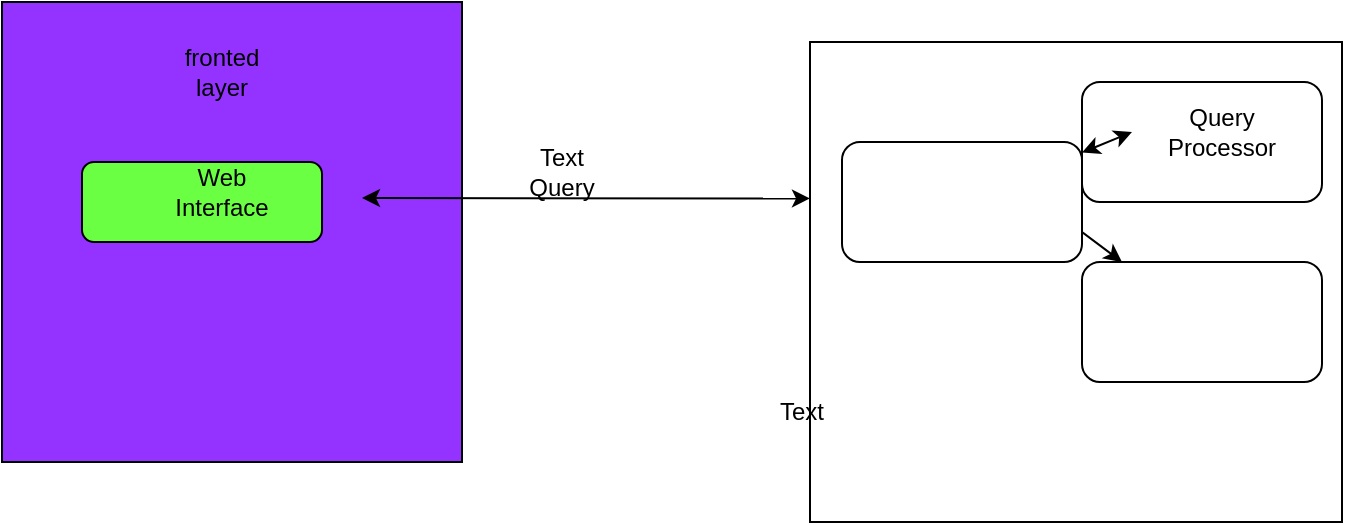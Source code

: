 <mxfile version="26.0.13">
  <diagram name="Page-1" id="6saZNYcrLodcOuAmdLzd">
    <mxGraphModel dx="794" dy="412" grid="1" gridSize="10" guides="1" tooltips="1" connect="1" arrows="1" fold="1" page="1" pageScale="1" pageWidth="827" pageHeight="1169" math="0" shadow="0">
      <root>
        <mxCell id="0" />
        <mxCell id="1" parent="0" />
        <mxCell id="bRfTEf3vcqRI0EIgpDa1-1" value="&lt;div&gt;&lt;br&gt;&lt;/div&gt;&lt;div&gt;&lt;br&gt;&lt;/div&gt;&lt;div&gt;&lt;br&gt;&lt;/div&gt;&lt;div&gt;&lt;br&gt;&lt;/div&gt;" style="whiteSpace=wrap;html=1;aspect=fixed;align=left;fillColor=light-dark(#9433FF,var(--ge-dark-color, #121212));" vertex="1" parent="1">
          <mxGeometry x="10" y="10" width="230" height="230" as="geometry" />
        </mxCell>
        <mxCell id="bRfTEf3vcqRI0EIgpDa1-2" value="&lt;span style=&quot;text-align: left;&quot;&gt;fronted layer&lt;/span&gt;" style="text;html=1;align=center;verticalAlign=middle;whiteSpace=wrap;rounded=0;" vertex="1" parent="1">
          <mxGeometry x="90" y="30" width="60" height="30" as="geometry" />
        </mxCell>
        <mxCell id="bRfTEf3vcqRI0EIgpDa1-3" value="" style="rounded=1;whiteSpace=wrap;html=1;fillColor=light-dark(#6BFF44,var(--ge-dark-color, #121212));" vertex="1" parent="1">
          <mxGeometry x="50" y="90" width="120" height="40" as="geometry" />
        </mxCell>
        <mxCell id="bRfTEf3vcqRI0EIgpDa1-4" value="Web Interface" style="text;html=1;align=center;verticalAlign=middle;whiteSpace=wrap;rounded=0;" vertex="1" parent="1">
          <mxGeometry x="90" y="90" width="60" height="30" as="geometry" />
        </mxCell>
        <mxCell id="bRfTEf3vcqRI0EIgpDa1-5" value="" style="endArrow=classic;startArrow=classic;html=1;rounded=0;entryX=0;entryY=0.364;entryDx=0;entryDy=0;entryPerimeter=0;" edge="1" parent="1">
          <mxGeometry width="50" height="50" relative="1" as="geometry">
            <mxPoint x="190" y="108" as="sourcePoint" />
            <mxPoint x="414" y="108.23" as="targetPoint" />
          </mxGeometry>
        </mxCell>
        <mxCell id="bRfTEf3vcqRI0EIgpDa1-6" value="" style="rounded=0;whiteSpace=wrap;html=1;" vertex="1" parent="1">
          <mxGeometry x="414" y="30" width="266" height="240" as="geometry" />
        </mxCell>
        <mxCell id="bRfTEf3vcqRI0EIgpDa1-7" value="Text Query" style="text;html=1;align=center;verticalAlign=middle;whiteSpace=wrap;rounded=0;" vertex="1" parent="1">
          <mxGeometry x="260" y="80" width="60" height="30" as="geometry" />
        </mxCell>
        <mxCell id="bRfTEf3vcqRI0EIgpDa1-11" value="" style="rounded=1;whiteSpace=wrap;html=1;" vertex="1" parent="1">
          <mxGeometry x="550" y="50" width="120" height="60" as="geometry" />
        </mxCell>
        <mxCell id="bRfTEf3vcqRI0EIgpDa1-12" value="" style="rounded=1;whiteSpace=wrap;html=1;" vertex="1" parent="1">
          <mxGeometry x="550" y="140" width="120" height="60" as="geometry" />
        </mxCell>
        <mxCell id="bRfTEf3vcqRI0EIgpDa1-13" value="" style="endArrow=classic;startArrow=classic;html=1;rounded=0;" edge="1" parent="1" source="bRfTEf3vcqRI0EIgpDa1-10" target="bRfTEf3vcqRI0EIgpDa1-12">
          <mxGeometry width="50" height="50" relative="1" as="geometry">
            <mxPoint x="575" y="75" as="sourcePoint" />
            <mxPoint x="605" y="75" as="targetPoint" />
            <Array as="points">
              <mxPoint x="530" y="110" />
            </Array>
          </mxGeometry>
        </mxCell>
        <mxCell id="bRfTEf3vcqRI0EIgpDa1-14" value="API server" style="text;html=1;align=center;verticalAlign=middle;whiteSpace=wrap;rounded=0;" vertex="1" parent="1">
          <mxGeometry x="460" y="105" width="60" height="30" as="geometry" />
        </mxCell>
        <mxCell id="bRfTEf3vcqRI0EIgpDa1-15" value="Text" style="text;html=1;align=center;verticalAlign=middle;whiteSpace=wrap;rounded=0;" vertex="1" parent="1">
          <mxGeometry x="380" y="200" width="60" height="30" as="geometry" />
        </mxCell>
        <mxCell id="bRfTEf3vcqRI0EIgpDa1-16" value="Query Processor" style="text;html=1;align=center;verticalAlign=middle;whiteSpace=wrap;rounded=0;" vertex="1" parent="1">
          <mxGeometry x="590" y="60" width="60" height="30" as="geometry" />
        </mxCell>
        <mxCell id="bRfTEf3vcqRI0EIgpDa1-17" value="" style="endArrow=classic;startArrow=classic;html=1;rounded=0;" edge="1" parent="1" target="bRfTEf3vcqRI0EIgpDa1-10">
          <mxGeometry width="50" height="50" relative="1" as="geometry">
            <mxPoint x="575" y="75" as="sourcePoint" />
            <mxPoint x="570" y="140" as="targetPoint" />
            <Array as="points" />
          </mxGeometry>
        </mxCell>
        <mxCell id="bRfTEf3vcqRI0EIgpDa1-10" value="" style="rounded=1;whiteSpace=wrap;html=1;" vertex="1" parent="1">
          <mxGeometry x="430" y="80" width="120" height="60" as="geometry" />
        </mxCell>
      </root>
    </mxGraphModel>
  </diagram>
</mxfile>
